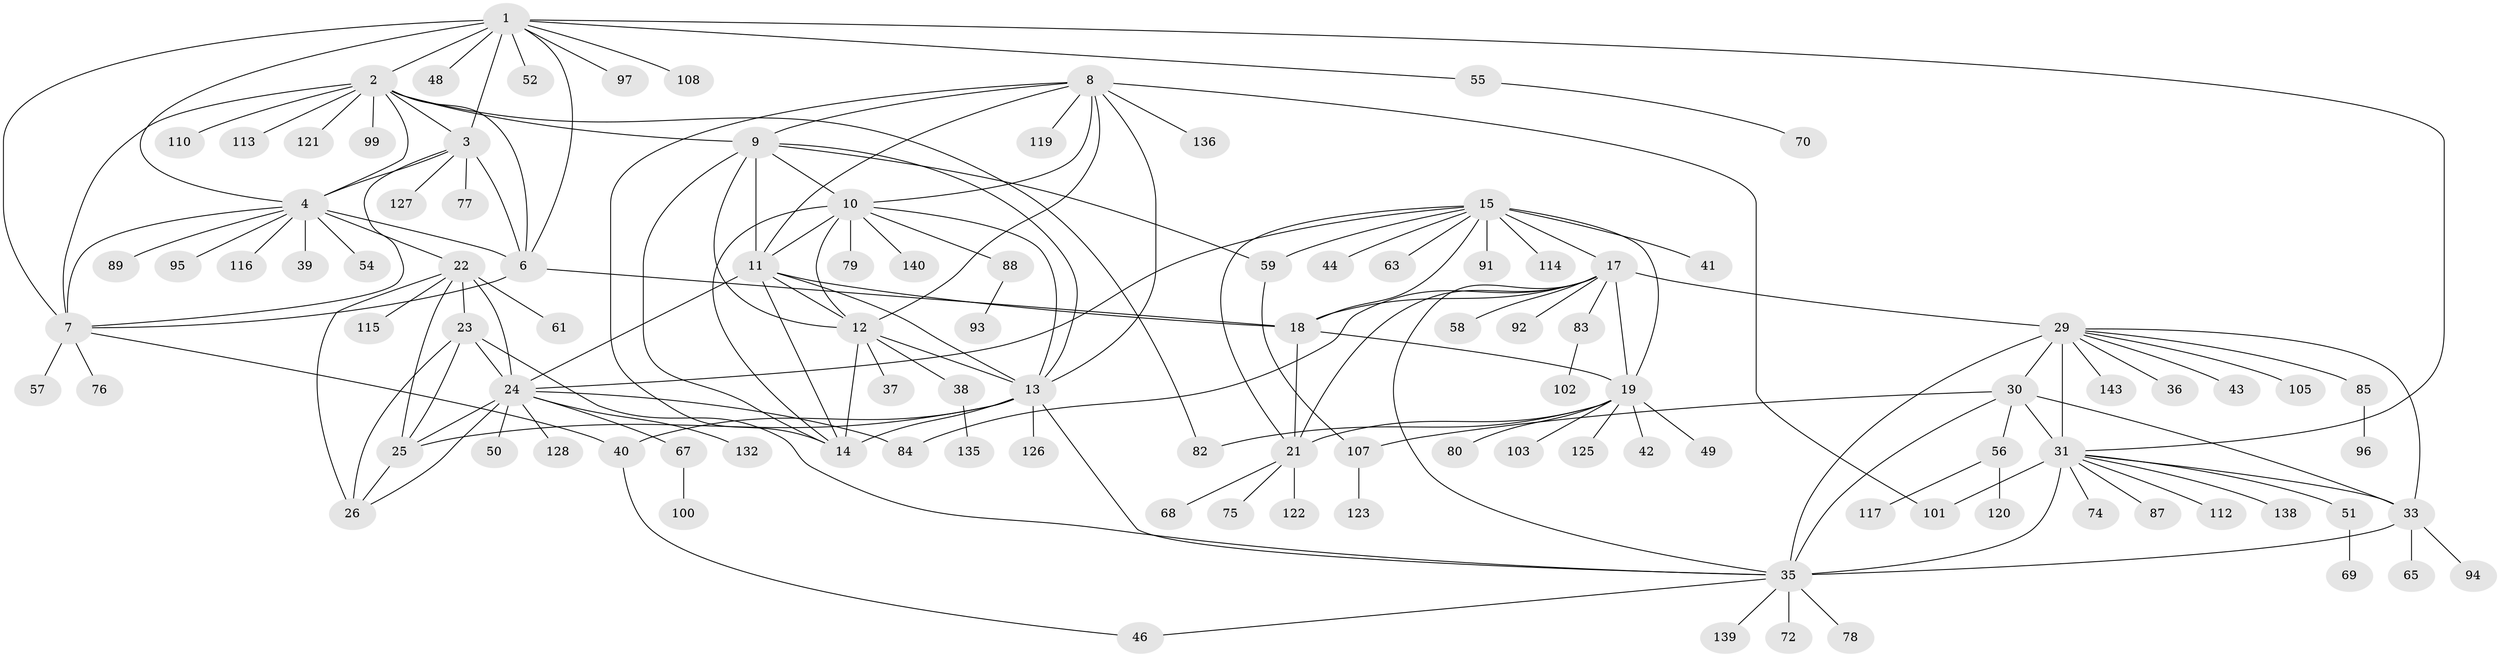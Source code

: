 // Generated by graph-tools (version 1.1) at 2025/52/02/27/25 19:52:17]
// undirected, 109 vertices, 166 edges
graph export_dot {
graph [start="1"]
  node [color=gray90,style=filled];
  1 [super="+109"];
  2 [super="+45"];
  3 [super="+134"];
  4 [super="+5"];
  6 [super="+90"];
  7;
  8 [super="+53"];
  9;
  10 [super="+60"];
  11 [super="+137"];
  12 [super="+141"];
  13 [super="+106"];
  14;
  15 [super="+16"];
  17 [super="+62"];
  18;
  19 [super="+20"];
  21 [super="+71"];
  22 [super="+28"];
  23 [super="+124"];
  24 [super="+111"];
  25;
  26 [super="+27"];
  29 [super="+34"];
  30 [super="+73"];
  31 [super="+32"];
  33 [super="+47"];
  35 [super="+64"];
  36;
  37;
  38;
  39;
  40 [super="+66"];
  41;
  42;
  43;
  44;
  46;
  48;
  49;
  50;
  51;
  52;
  54;
  55;
  56 [super="+86"];
  57;
  58;
  59;
  61;
  63;
  65;
  67;
  68;
  69;
  70;
  72 [super="+81"];
  74;
  75 [super="+98"];
  76 [super="+130"];
  77 [super="+129"];
  78;
  79;
  80;
  82;
  83;
  84;
  85;
  87;
  88;
  89 [super="+118"];
  91;
  92;
  93;
  94;
  95;
  96;
  97;
  99;
  100 [super="+142"];
  101 [super="+104"];
  102;
  103;
  105;
  107;
  108;
  110;
  112;
  113;
  114;
  115 [super="+133"];
  116;
  117;
  119;
  120;
  121;
  122;
  123;
  125;
  126;
  127;
  128 [super="+131"];
  132;
  135;
  136;
  138;
  139;
  140;
  143;
  1 -- 2;
  1 -- 3;
  1 -- 4 [weight=2];
  1 -- 6;
  1 -- 7;
  1 -- 48;
  1 -- 52;
  1 -- 55;
  1 -- 97;
  1 -- 108;
  1 -- 31;
  2 -- 3;
  2 -- 4 [weight=2];
  2 -- 6;
  2 -- 7;
  2 -- 9;
  2 -- 82;
  2 -- 99;
  2 -- 110;
  2 -- 113;
  2 -- 121;
  3 -- 4 [weight=2];
  3 -- 6;
  3 -- 7;
  3 -- 77;
  3 -- 127;
  4 -- 6 [weight=2];
  4 -- 7 [weight=2];
  4 -- 54;
  4 -- 89;
  4 -- 116;
  4 -- 22;
  4 -- 39;
  4 -- 95;
  6 -- 7;
  6 -- 18;
  7 -- 40;
  7 -- 57;
  7 -- 76;
  8 -- 9;
  8 -- 10;
  8 -- 11;
  8 -- 12;
  8 -- 13;
  8 -- 14;
  8 -- 119;
  8 -- 136;
  8 -- 101;
  9 -- 10;
  9 -- 11;
  9 -- 12;
  9 -- 13;
  9 -- 14;
  9 -- 59;
  10 -- 11;
  10 -- 12;
  10 -- 13;
  10 -- 14;
  10 -- 79;
  10 -- 88;
  10 -- 140;
  11 -- 12;
  11 -- 13;
  11 -- 14;
  11 -- 18;
  11 -- 24;
  12 -- 13;
  12 -- 14;
  12 -- 37;
  12 -- 38;
  13 -- 14;
  13 -- 25;
  13 -- 35;
  13 -- 40;
  13 -- 126;
  15 -- 17 [weight=2];
  15 -- 18 [weight=2];
  15 -- 19 [weight=4];
  15 -- 21 [weight=2];
  15 -- 41;
  15 -- 63;
  15 -- 114;
  15 -- 59;
  15 -- 44;
  15 -- 24;
  15 -- 91;
  17 -- 18;
  17 -- 19 [weight=2];
  17 -- 21;
  17 -- 35;
  17 -- 58;
  17 -- 83;
  17 -- 92;
  17 -- 84;
  17 -- 29;
  18 -- 19 [weight=2];
  18 -- 21;
  19 -- 21 [weight=2];
  19 -- 103;
  19 -- 125;
  19 -- 42;
  19 -- 80;
  19 -- 49;
  19 -- 82;
  21 -- 68;
  21 -- 75;
  21 -- 122;
  22 -- 23 [weight=2];
  22 -- 24 [weight=2];
  22 -- 25 [weight=2];
  22 -- 26 [weight=4];
  22 -- 61;
  22 -- 115;
  23 -- 24;
  23 -- 25;
  23 -- 26 [weight=2];
  23 -- 35;
  24 -- 25;
  24 -- 26 [weight=2];
  24 -- 50;
  24 -- 67;
  24 -- 84;
  24 -- 128;
  24 -- 132;
  25 -- 26 [weight=2];
  29 -- 30 [weight=2];
  29 -- 31 [weight=4];
  29 -- 33 [weight=2];
  29 -- 35 [weight=2];
  29 -- 36;
  29 -- 105;
  29 -- 43;
  29 -- 143;
  29 -- 85;
  30 -- 31 [weight=2];
  30 -- 33;
  30 -- 35;
  30 -- 56;
  30 -- 107;
  31 -- 33 [weight=2];
  31 -- 35 [weight=2];
  31 -- 51;
  31 -- 74;
  31 -- 87;
  31 -- 138;
  31 -- 112;
  31 -- 101;
  33 -- 35;
  33 -- 65;
  33 -- 94;
  35 -- 46;
  35 -- 72;
  35 -- 78;
  35 -- 139;
  38 -- 135;
  40 -- 46;
  51 -- 69;
  55 -- 70;
  56 -- 120;
  56 -- 117;
  59 -- 107;
  67 -- 100;
  83 -- 102;
  85 -- 96;
  88 -- 93;
  107 -- 123;
}
